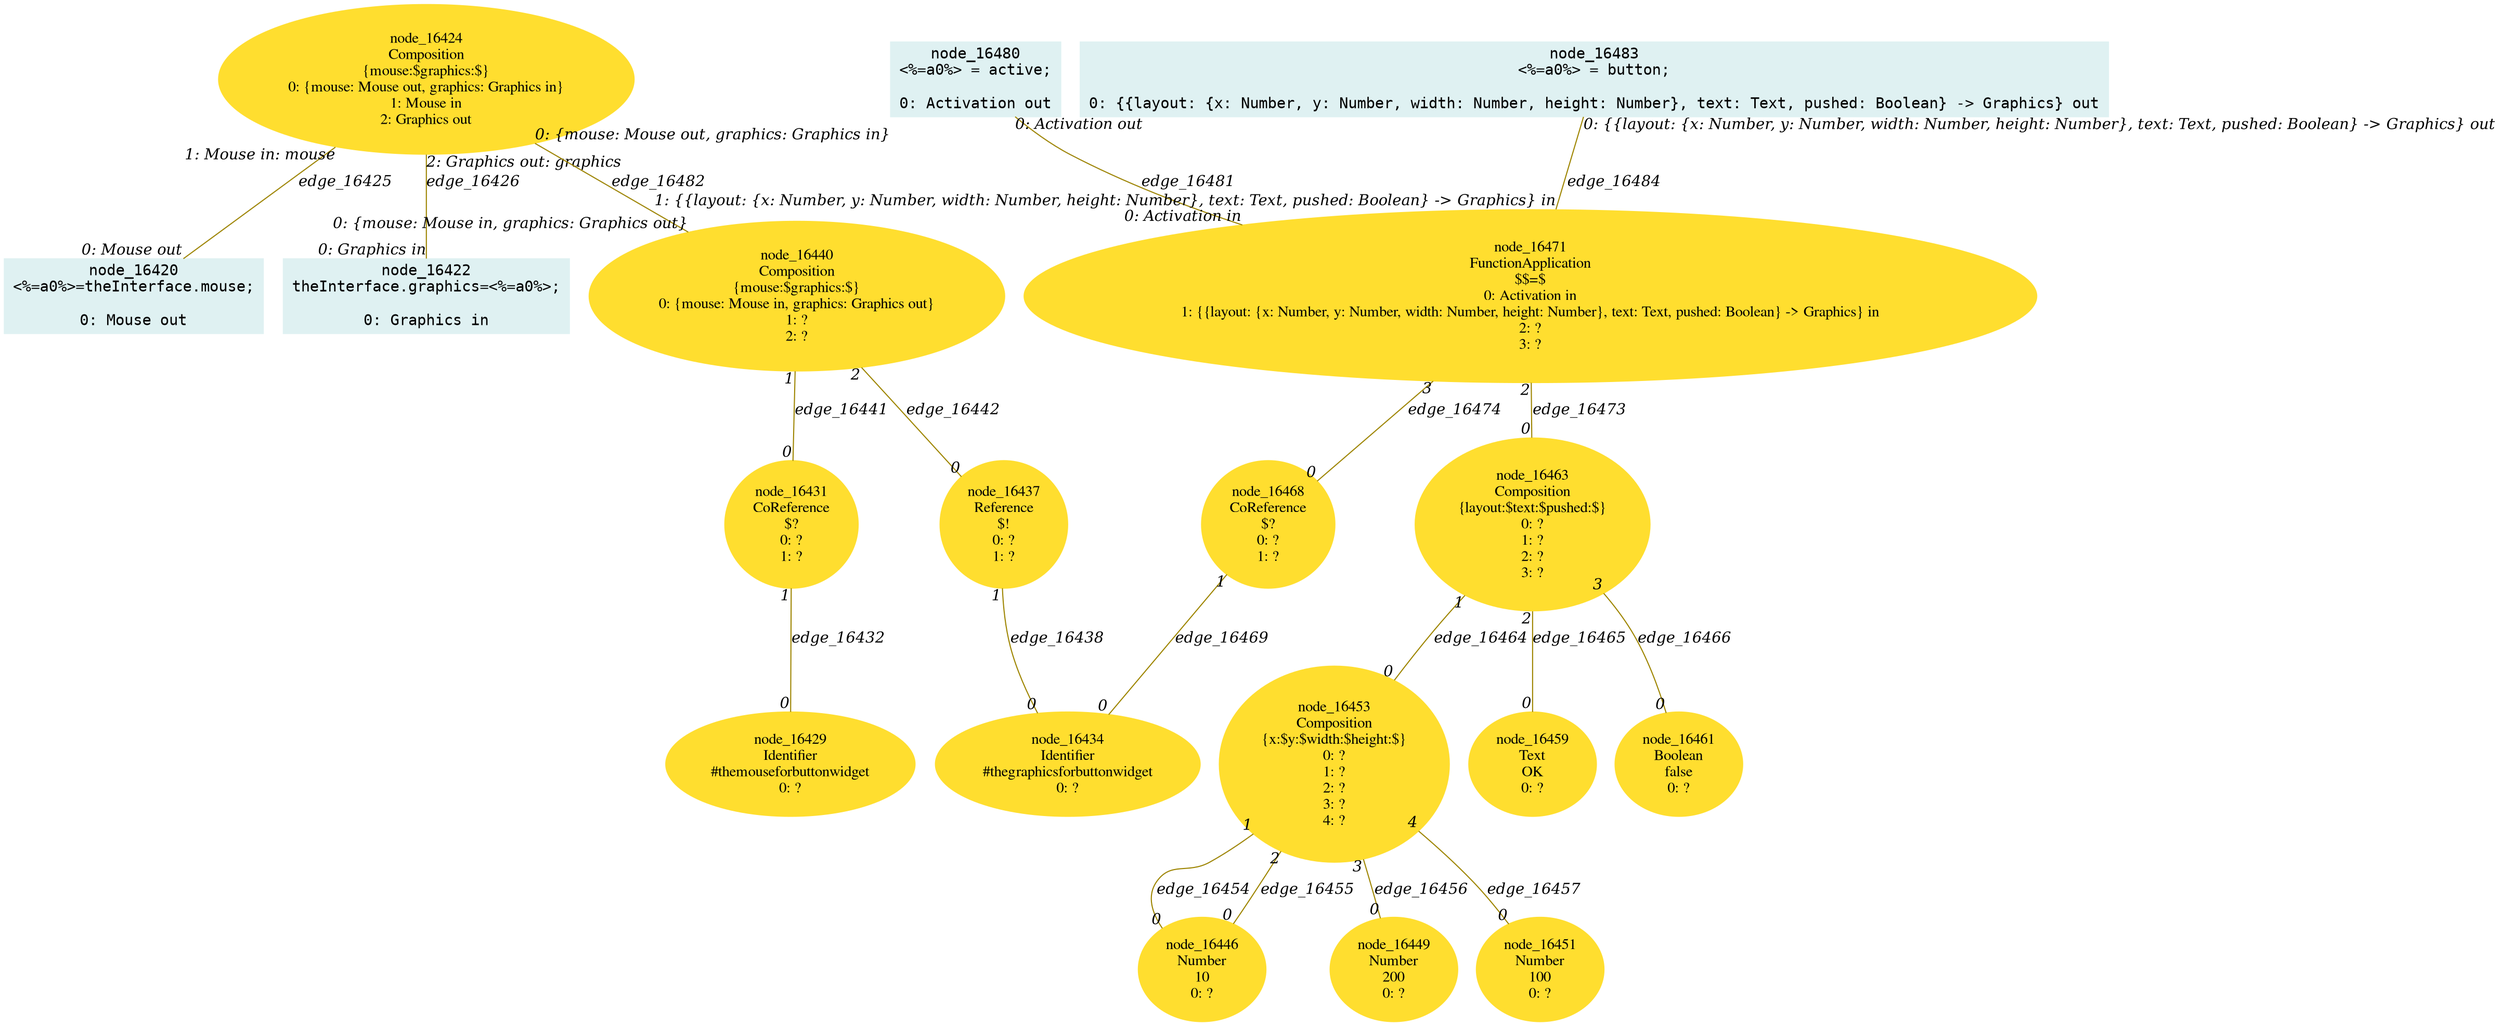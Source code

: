 digraph g{node_16420 [shape="box", style="filled", color="#dff1f2", fontname="Courier", label="node_16420
<%=a0%>=theInterface.mouse;

0: Mouse out" ]
node_16422 [shape="box", style="filled", color="#dff1f2", fontname="Courier", label="node_16422
theInterface.graphics=<%=a0%>;

0: Graphics in" ]
node_16424 [shape="ellipse", style="filled", color="#ffde2f", fontname="Times", label="node_16424
Composition
{mouse:$graphics:$}
0: {mouse: Mouse out, graphics: Graphics in}
1: Mouse in
2: Graphics out" ]
node_16429 [shape="ellipse", style="filled", color="#ffde2f", fontname="Times", label="node_16429
Identifier
#themouseforbuttonwidget
0: ?" ]
node_16431 [shape="ellipse", style="filled", color="#ffde2f", fontname="Times", label="node_16431
CoReference
$?
0: ?
1: ?" ]
node_16434 [shape="ellipse", style="filled", color="#ffde2f", fontname="Times", label="node_16434
Identifier
#thegraphicsforbuttonwidget
0: ?" ]
node_16437 [shape="ellipse", style="filled", color="#ffde2f", fontname="Times", label="node_16437
Reference
$!
0: ?
1: ?" ]
node_16440 [shape="ellipse", style="filled", color="#ffde2f", fontname="Times", label="node_16440
Composition
{mouse:$graphics:$}
0: {mouse: Mouse in, graphics: Graphics out}
1: ?
2: ?" ]
node_16446 [shape="ellipse", style="filled", color="#ffde2f", fontname="Times", label="node_16446
Number
10
0: ?" ]
node_16449 [shape="ellipse", style="filled", color="#ffde2f", fontname="Times", label="node_16449
Number
200
0: ?" ]
node_16451 [shape="ellipse", style="filled", color="#ffde2f", fontname="Times", label="node_16451
Number
100
0: ?" ]
node_16453 [shape="ellipse", style="filled", color="#ffde2f", fontname="Times", label="node_16453
Composition
{x:$y:$width:$height:$}
0: ?
1: ?
2: ?
3: ?
4: ?" ]
node_16459 [shape="ellipse", style="filled", color="#ffde2f", fontname="Times", label="node_16459
Text
OK
0: ?" ]
node_16461 [shape="ellipse", style="filled", color="#ffde2f", fontname="Times", label="node_16461
Boolean
false
0: ?" ]
node_16463 [shape="ellipse", style="filled", color="#ffde2f", fontname="Times", label="node_16463
Composition
{layout:$text:$pushed:$}
0: ?
1: ?
2: ?
3: ?" ]
node_16468 [shape="ellipse", style="filled", color="#ffde2f", fontname="Times", label="node_16468
CoReference
$?
0: ?
1: ?" ]
node_16471 [shape="ellipse", style="filled", color="#ffde2f", fontname="Times", label="node_16471
FunctionApplication
$$=$
0: Activation in
1: {{layout: {x: Number, y: Number, width: Number, height: Number}, text: Text, pushed: Boolean} -> Graphics} in
2: ?
3: ?" ]
node_16480 [shape="box", style="filled", color="#dff1f2", fontname="Courier", label="node_16480
<%=a0%> = active;

0: Activation out" ]
node_16483 [shape="box", style="filled", color="#dff1f2", fontname="Courier", label="node_16483
<%=a0%> = button;

0: {{layout: {x: Number, y: Number, width: Number, height: Number}, text: Text, pushed: Boolean} -> Graphics} out" ]
node_16424 -> node_16420 [dir=none, arrowHead=none, fontname="Times-Italic", arrowsize=1, color="#9d8400", label="edge_16425",  headlabel="0: Mouse out", taillabel="1: Mouse in: mouse" ]
node_16424 -> node_16422 [dir=none, arrowHead=none, fontname="Times-Italic", arrowsize=1, color="#9d8400", label="edge_16426",  headlabel="0: Graphics in", taillabel="2: Graphics out: graphics" ]
node_16431 -> node_16429 [dir=none, arrowHead=none, fontname="Times-Italic", arrowsize=1, color="#9d8400", label="edge_16432",  headlabel="0", taillabel="1" ]
node_16437 -> node_16434 [dir=none, arrowHead=none, fontname="Times-Italic", arrowsize=1, color="#9d8400", label="edge_16438",  headlabel="0", taillabel="1" ]
node_16440 -> node_16431 [dir=none, arrowHead=none, fontname="Times-Italic", arrowsize=1, color="#9d8400", label="edge_16441",  headlabel="0", taillabel="1" ]
node_16440 -> node_16437 [dir=none, arrowHead=none, fontname="Times-Italic", arrowsize=1, color="#9d8400", label="edge_16442",  headlabel="0", taillabel="2" ]
node_16453 -> node_16446 [dir=none, arrowHead=none, fontname="Times-Italic", arrowsize=1, color="#9d8400", label="edge_16454",  headlabel="0", taillabel="1" ]
node_16453 -> node_16446 [dir=none, arrowHead=none, fontname="Times-Italic", arrowsize=1, color="#9d8400", label="edge_16455",  headlabel="0", taillabel="2" ]
node_16453 -> node_16449 [dir=none, arrowHead=none, fontname="Times-Italic", arrowsize=1, color="#9d8400", label="edge_16456",  headlabel="0", taillabel="3" ]
node_16453 -> node_16451 [dir=none, arrowHead=none, fontname="Times-Italic", arrowsize=1, color="#9d8400", label="edge_16457",  headlabel="0", taillabel="4" ]
node_16463 -> node_16453 [dir=none, arrowHead=none, fontname="Times-Italic", arrowsize=1, color="#9d8400", label="edge_16464",  headlabel="0", taillabel="1" ]
node_16463 -> node_16459 [dir=none, arrowHead=none, fontname="Times-Italic", arrowsize=1, color="#9d8400", label="edge_16465",  headlabel="0", taillabel="2" ]
node_16463 -> node_16461 [dir=none, arrowHead=none, fontname="Times-Italic", arrowsize=1, color="#9d8400", label="edge_16466",  headlabel="0", taillabel="3" ]
node_16468 -> node_16434 [dir=none, arrowHead=none, fontname="Times-Italic", arrowsize=1, color="#9d8400", label="edge_16469",  headlabel="0", taillabel="1" ]
node_16471 -> node_16463 [dir=none, arrowHead=none, fontname="Times-Italic", arrowsize=1, color="#9d8400", label="edge_16473",  headlabel="0", taillabel="2" ]
node_16471 -> node_16468 [dir=none, arrowHead=none, fontname="Times-Italic", arrowsize=1, color="#9d8400", label="edge_16474",  headlabel="0", taillabel="3" ]
node_16480 -> node_16471 [dir=none, arrowHead=none, fontname="Times-Italic", arrowsize=1, color="#9d8400", label="edge_16481",  headlabel="0: Activation in", taillabel="0: Activation out" ]
node_16424 -> node_16440 [dir=none, arrowHead=none, fontname="Times-Italic", arrowsize=1, color="#9d8400", label="edge_16482",  headlabel="0: {mouse: Mouse in, graphics: Graphics out}", taillabel="0: {mouse: Mouse out, graphics: Graphics in}" ]
node_16483 -> node_16471 [dir=none, arrowHead=none, fontname="Times-Italic", arrowsize=1, color="#9d8400", label="edge_16484",  headlabel="1: {{layout: {x: Number, y: Number, width: Number, height: Number}, text: Text, pushed: Boolean} -> Graphics} in", taillabel="0: {{layout: {x: Number, y: Number, width: Number, height: Number}, text: Text, pushed: Boolean} -> Graphics} out" ]
}